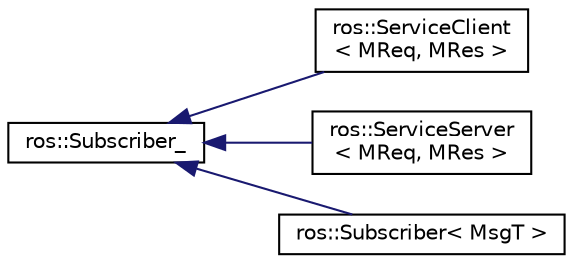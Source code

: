 digraph "Graphical Class Hierarchy"
{
  edge [fontname="Helvetica",fontsize="10",labelfontname="Helvetica",labelfontsize="10"];
  node [fontname="Helvetica",fontsize="10",shape=record];
  rankdir="LR";
  Node1 [label="ros::Subscriber_",height=0.2,width=0.4,color="black", fillcolor="white", style="filled",URL="$classros_1_1_subscriber__.html"];
  Node1 -> Node2 [dir="back",color="midnightblue",fontsize="10",style="solid",fontname="Helvetica"];
  Node2 [label="ros::ServiceClient\l\< MReq, MRes \>",height=0.2,width=0.4,color="black", fillcolor="white", style="filled",URL="$classros_1_1_service_client.html"];
  Node1 -> Node3 [dir="back",color="midnightblue",fontsize="10",style="solid",fontname="Helvetica"];
  Node3 [label="ros::ServiceServer\l\< MReq, MRes \>",height=0.2,width=0.4,color="black", fillcolor="white", style="filled",URL="$classros_1_1_service_server.html"];
  Node1 -> Node4 [dir="back",color="midnightblue",fontsize="10",style="solid",fontname="Helvetica"];
  Node4 [label="ros::Subscriber\< MsgT \>",height=0.2,width=0.4,color="black", fillcolor="white", style="filled",URL="$classros_1_1_subscriber.html"];
}
